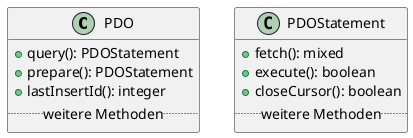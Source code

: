 @startuml
set namespaceSeparator none
hide empty members
hide empty methods

class PDO {
  +query(): PDOStatement
  +prepare(): PDOStatement
  +lastInsertId(): integer
  .. weitere Methoden ..
}

class PDOStatement {
  +fetch(): mixed
  +execute(): boolean
  +closeCursor(): boolean
  .. weitere Methoden ..
}
@enduml
